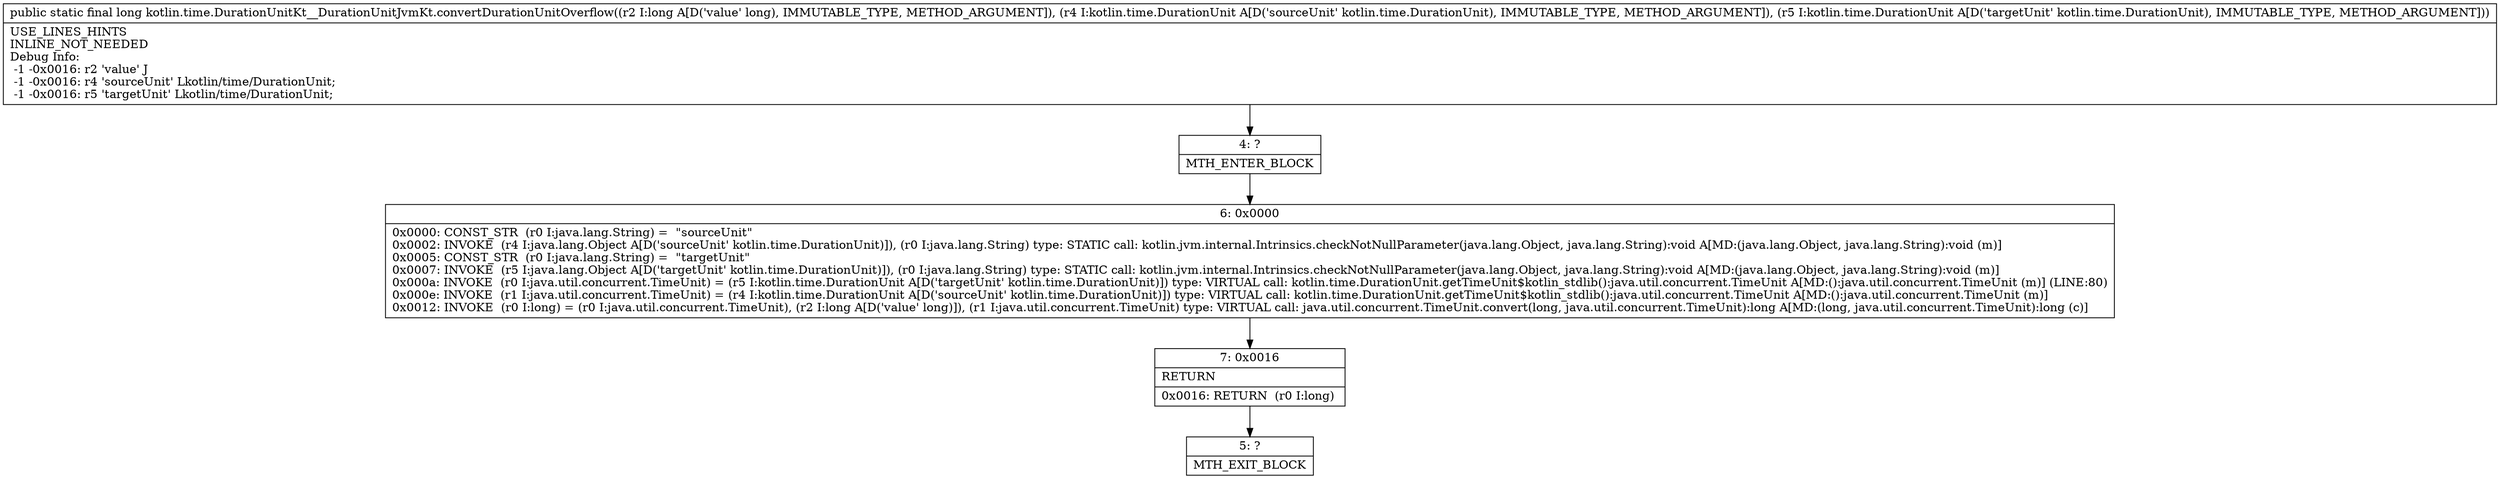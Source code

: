 digraph "CFG forkotlin.time.DurationUnitKt__DurationUnitJvmKt.convertDurationUnitOverflow(JLkotlin\/time\/DurationUnit;Lkotlin\/time\/DurationUnit;)J" {
Node_4 [shape=record,label="{4\:\ ?|MTH_ENTER_BLOCK\l}"];
Node_6 [shape=record,label="{6\:\ 0x0000|0x0000: CONST_STR  (r0 I:java.lang.String) =  \"sourceUnit\" \l0x0002: INVOKE  (r4 I:java.lang.Object A[D('sourceUnit' kotlin.time.DurationUnit)]), (r0 I:java.lang.String) type: STATIC call: kotlin.jvm.internal.Intrinsics.checkNotNullParameter(java.lang.Object, java.lang.String):void A[MD:(java.lang.Object, java.lang.String):void (m)]\l0x0005: CONST_STR  (r0 I:java.lang.String) =  \"targetUnit\" \l0x0007: INVOKE  (r5 I:java.lang.Object A[D('targetUnit' kotlin.time.DurationUnit)]), (r0 I:java.lang.String) type: STATIC call: kotlin.jvm.internal.Intrinsics.checkNotNullParameter(java.lang.Object, java.lang.String):void A[MD:(java.lang.Object, java.lang.String):void (m)]\l0x000a: INVOKE  (r0 I:java.util.concurrent.TimeUnit) = (r5 I:kotlin.time.DurationUnit A[D('targetUnit' kotlin.time.DurationUnit)]) type: VIRTUAL call: kotlin.time.DurationUnit.getTimeUnit$kotlin_stdlib():java.util.concurrent.TimeUnit A[MD:():java.util.concurrent.TimeUnit (m)] (LINE:80)\l0x000e: INVOKE  (r1 I:java.util.concurrent.TimeUnit) = (r4 I:kotlin.time.DurationUnit A[D('sourceUnit' kotlin.time.DurationUnit)]) type: VIRTUAL call: kotlin.time.DurationUnit.getTimeUnit$kotlin_stdlib():java.util.concurrent.TimeUnit A[MD:():java.util.concurrent.TimeUnit (m)]\l0x0012: INVOKE  (r0 I:long) = (r0 I:java.util.concurrent.TimeUnit), (r2 I:long A[D('value' long)]), (r1 I:java.util.concurrent.TimeUnit) type: VIRTUAL call: java.util.concurrent.TimeUnit.convert(long, java.util.concurrent.TimeUnit):long A[MD:(long, java.util.concurrent.TimeUnit):long (c)]\l}"];
Node_7 [shape=record,label="{7\:\ 0x0016|RETURN\l|0x0016: RETURN  (r0 I:long) \l}"];
Node_5 [shape=record,label="{5\:\ ?|MTH_EXIT_BLOCK\l}"];
MethodNode[shape=record,label="{public static final long kotlin.time.DurationUnitKt__DurationUnitJvmKt.convertDurationUnitOverflow((r2 I:long A[D('value' long), IMMUTABLE_TYPE, METHOD_ARGUMENT]), (r4 I:kotlin.time.DurationUnit A[D('sourceUnit' kotlin.time.DurationUnit), IMMUTABLE_TYPE, METHOD_ARGUMENT]), (r5 I:kotlin.time.DurationUnit A[D('targetUnit' kotlin.time.DurationUnit), IMMUTABLE_TYPE, METHOD_ARGUMENT]))  | USE_LINES_HINTS\lINLINE_NOT_NEEDED\lDebug Info:\l  \-1 \-0x0016: r2 'value' J\l  \-1 \-0x0016: r4 'sourceUnit' Lkotlin\/time\/DurationUnit;\l  \-1 \-0x0016: r5 'targetUnit' Lkotlin\/time\/DurationUnit;\l}"];
MethodNode -> Node_4;Node_4 -> Node_6;
Node_6 -> Node_7;
Node_7 -> Node_5;
}

